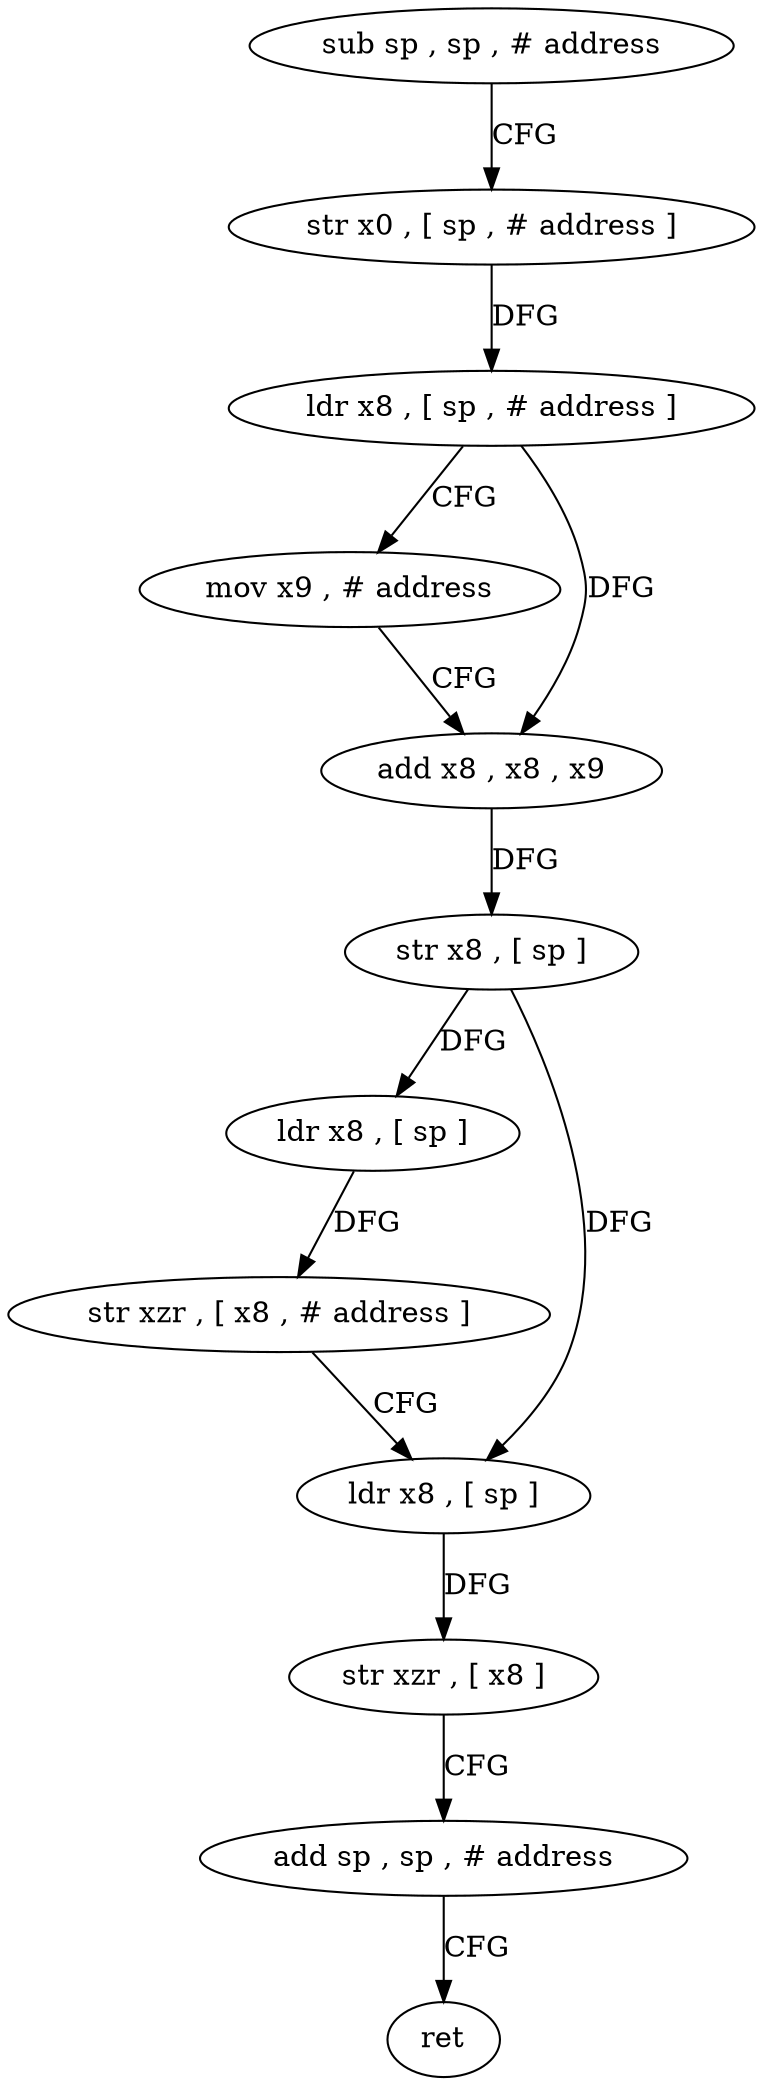 digraph "func" {
"4238124" [label = "sub sp , sp , # address" ]
"4238128" [label = "str x0 , [ sp , # address ]" ]
"4238132" [label = "ldr x8 , [ sp , # address ]" ]
"4238136" [label = "mov x9 , # address" ]
"4238140" [label = "add x8 , x8 , x9" ]
"4238144" [label = "str x8 , [ sp ]" ]
"4238148" [label = "ldr x8 , [ sp ]" ]
"4238152" [label = "str xzr , [ x8 , # address ]" ]
"4238156" [label = "ldr x8 , [ sp ]" ]
"4238160" [label = "str xzr , [ x8 ]" ]
"4238164" [label = "add sp , sp , # address" ]
"4238168" [label = "ret" ]
"4238124" -> "4238128" [ label = "CFG" ]
"4238128" -> "4238132" [ label = "DFG" ]
"4238132" -> "4238136" [ label = "CFG" ]
"4238132" -> "4238140" [ label = "DFG" ]
"4238136" -> "4238140" [ label = "CFG" ]
"4238140" -> "4238144" [ label = "DFG" ]
"4238144" -> "4238148" [ label = "DFG" ]
"4238144" -> "4238156" [ label = "DFG" ]
"4238148" -> "4238152" [ label = "DFG" ]
"4238152" -> "4238156" [ label = "CFG" ]
"4238156" -> "4238160" [ label = "DFG" ]
"4238160" -> "4238164" [ label = "CFG" ]
"4238164" -> "4238168" [ label = "CFG" ]
}
